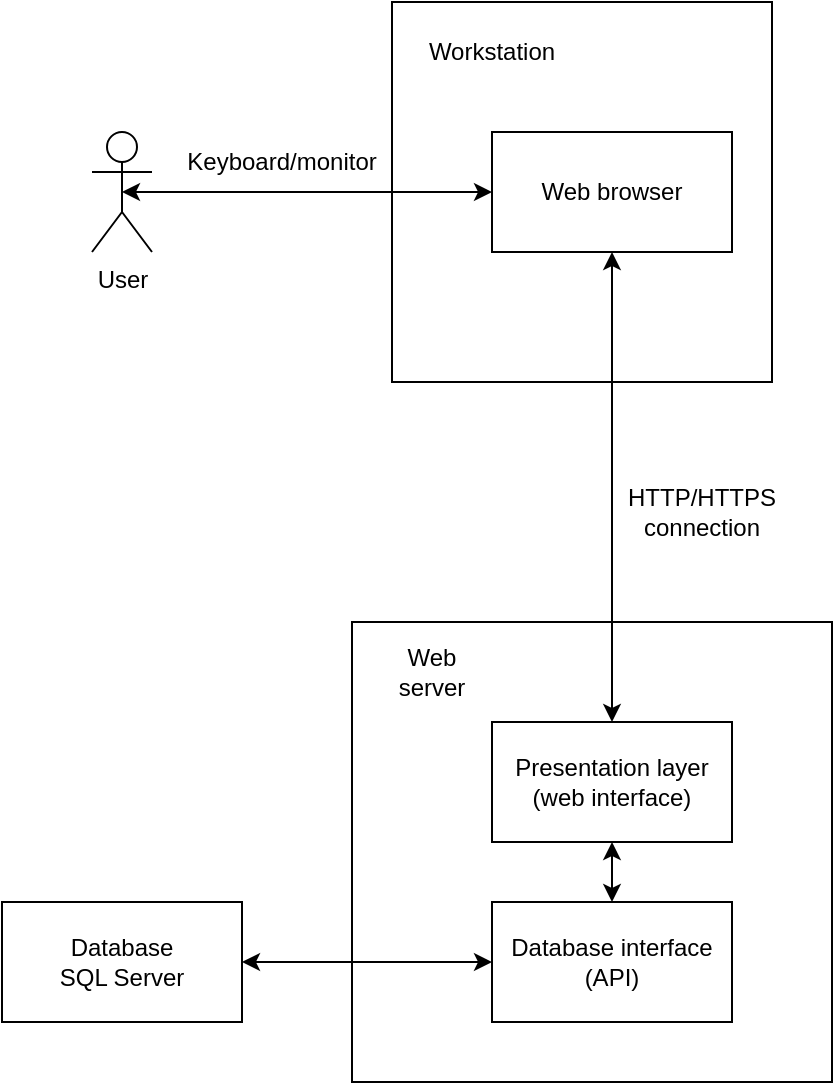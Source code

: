 <mxfile version="16.0.0" type="device"><diagram id="rvLLESdT6Ex1l6wjbevA" name="Page-1"><mxGraphModel dx="624" dy="475" grid="1" gridSize="10" guides="1" tooltips="1" connect="1" arrows="1" fold="1" page="1" pageScale="1" pageWidth="850" pageHeight="1100" math="0" shadow="0"><root><mxCell id="0"/><mxCell id="1" parent="0"/><mxCell id="uWJSC7p_5YsQSE-vP8Lp-1" value="User" style="shape=umlActor;verticalLabelPosition=bottom;verticalAlign=top;html=1;outlineConnect=0;" vertex="1" parent="1"><mxGeometry x="60" y="215" width="30" height="60" as="geometry"/></mxCell><mxCell id="uWJSC7p_5YsQSE-vP8Lp-4" value="" style="whiteSpace=wrap;html=1;aspect=fixed;" vertex="1" parent="1"><mxGeometry x="210" y="150" width="190" height="190" as="geometry"/></mxCell><mxCell id="uWJSC7p_5YsQSE-vP8Lp-5" value="Workstation" style="text;html=1;strokeColor=none;fillColor=none;align=center;verticalAlign=middle;whiteSpace=wrap;rounded=0;" vertex="1" parent="1"><mxGeometry x="230" y="160" width="60" height="30" as="geometry"/></mxCell><mxCell id="uWJSC7p_5YsQSE-vP8Lp-8" value="Web browser" style="rounded=0;whiteSpace=wrap;html=1;" vertex="1" parent="1"><mxGeometry x="260" y="215" width="120" height="60" as="geometry"/></mxCell><mxCell id="uWJSC7p_5YsQSE-vP8Lp-9" value="" style="endArrow=classic;startArrow=classic;html=1;rounded=0;exitX=0.5;exitY=0.5;exitDx=0;exitDy=0;exitPerimeter=0;" edge="1" parent="1" source="uWJSC7p_5YsQSE-vP8Lp-1" target="uWJSC7p_5YsQSE-vP8Lp-8"><mxGeometry width="50" height="50" relative="1" as="geometry"><mxPoint x="240" y="270" as="sourcePoint"/><mxPoint x="290" y="220" as="targetPoint"/></mxGeometry></mxCell><mxCell id="uWJSC7p_5YsQSE-vP8Lp-10" value="Keyboard/monitor" style="text;html=1;strokeColor=none;fillColor=none;align=center;verticalAlign=middle;whiteSpace=wrap;rounded=0;" vertex="1" parent="1"><mxGeometry x="100" y="215" width="110" height="30" as="geometry"/></mxCell><mxCell id="uWJSC7p_5YsQSE-vP8Lp-11" value="" style="rounded=0;whiteSpace=wrap;html=1;" vertex="1" parent="1"><mxGeometry x="190" y="460" width="240" height="230" as="geometry"/></mxCell><mxCell id="uWJSC7p_5YsQSE-vP8Lp-12" value="" style="endArrow=classic;startArrow=classic;html=1;rounded=0;exitX=0.5;exitY=0;exitDx=0;exitDy=0;" edge="1" parent="1" source="uWJSC7p_5YsQSE-vP8Lp-13" target="uWJSC7p_5YsQSE-vP8Lp-8"><mxGeometry width="50" height="50" relative="1" as="geometry"><mxPoint x="240" y="570" as="sourcePoint"/><mxPoint x="290" y="520" as="targetPoint"/></mxGeometry></mxCell><mxCell id="uWJSC7p_5YsQSE-vP8Lp-13" value="Presentation layer&lt;br&gt;(web interface)" style="rounded=0;whiteSpace=wrap;html=1;" vertex="1" parent="1"><mxGeometry x="260" y="510" width="120" height="60" as="geometry"/></mxCell><mxCell id="uWJSC7p_5YsQSE-vP8Lp-15" value="Database interface&lt;br&gt;(API)" style="rounded=0;whiteSpace=wrap;html=1;" vertex="1" parent="1"><mxGeometry x="260" y="600" width="120" height="60" as="geometry"/></mxCell><mxCell id="uWJSC7p_5YsQSE-vP8Lp-16" value="Database&lt;br&gt;SQL Server" style="rounded=0;whiteSpace=wrap;html=1;" vertex="1" parent="1"><mxGeometry x="15" y="600" width="120" height="60" as="geometry"/></mxCell><mxCell id="uWJSC7p_5YsQSE-vP8Lp-17" value="" style="endArrow=classic;startArrow=classic;html=1;rounded=0;exitX=1;exitY=0.5;exitDx=0;exitDy=0;entryX=0;entryY=0.5;entryDx=0;entryDy=0;" edge="1" parent="1" source="uWJSC7p_5YsQSE-vP8Lp-16" target="uWJSC7p_5YsQSE-vP8Lp-15"><mxGeometry width="50" height="50" relative="1" as="geometry"><mxPoint x="240" y="570" as="sourcePoint"/><mxPoint x="290" y="520" as="targetPoint"/></mxGeometry></mxCell><mxCell id="uWJSC7p_5YsQSE-vP8Lp-18" value="" style="endArrow=classic;startArrow=classic;html=1;rounded=0;exitX=0.5;exitY=0;exitDx=0;exitDy=0;entryX=0.5;entryY=1;entryDx=0;entryDy=0;" edge="1" parent="1" source="uWJSC7p_5YsQSE-vP8Lp-15" target="uWJSC7p_5YsQSE-vP8Lp-13"><mxGeometry width="50" height="50" relative="1" as="geometry"><mxPoint x="240" y="550" as="sourcePoint"/><mxPoint x="290" y="500" as="targetPoint"/></mxGeometry></mxCell><mxCell id="uWJSC7p_5YsQSE-vP8Lp-20" value="Web server" style="text;html=1;strokeColor=none;fillColor=none;align=center;verticalAlign=middle;whiteSpace=wrap;rounded=0;" vertex="1" parent="1"><mxGeometry x="200" y="470" width="60" height="30" as="geometry"/></mxCell><mxCell id="uWJSC7p_5YsQSE-vP8Lp-21" value="HTTP/HTTPS connection" style="text;html=1;strokeColor=none;fillColor=none;align=center;verticalAlign=middle;whiteSpace=wrap;rounded=0;" vertex="1" parent="1"><mxGeometry x="320" y="390" width="90" height="30" as="geometry"/></mxCell></root></mxGraphModel></diagram></mxfile>
